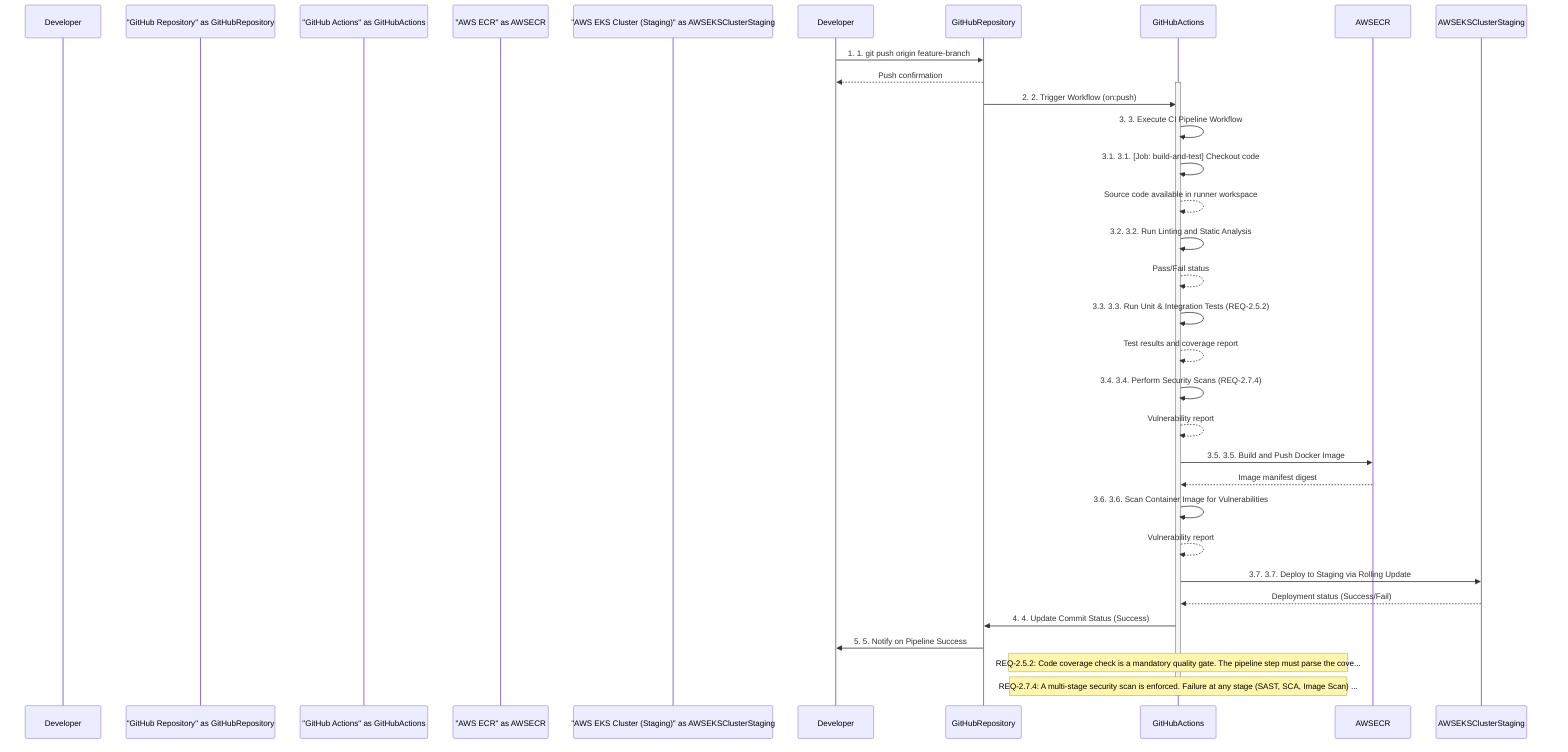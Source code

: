 sequenceDiagram
    participant "Developer" as Developer
    participant "GitHub Repository" as GitHubRepository
    participant "GitHub Actions" as GitHubActions
    participant "AWS ECR" as AWSECR
    participant "AWS EKS Cluster (Staging)" as AWSEKSClusterStaging

    Developer->>GitHubRepository: 1. 1. git push origin feature-branch
    GitHubRepository-->>Developer: Push confirmation
    activate GitHubActions
    GitHubRepository->>GitHubActions: 2. 2. Trigger Workflow (on:push)
    GitHubActions->>GitHubActions: 3. 3. Execute CI Pipeline Workflow
    GitHubActions->>GitHubActions: 3.1. 3.1. [Job: build-and-test] Checkout code
    GitHubActions-->>GitHubActions: Source code available in runner workspace
    GitHubActions->>GitHubActions: 3.2. 3.2. Run Linting and Static Analysis
    GitHubActions-->>GitHubActions: Pass/Fail status
    GitHubActions->>GitHubActions: 3.3. 3.3. Run Unit & Integration Tests (REQ-2.5.2)
    GitHubActions-->>GitHubActions: Test results and coverage report
    GitHubActions->>GitHubActions: 3.4. 3.4. Perform Security Scans (REQ-2.7.4)
    GitHubActions-->>GitHubActions: Vulnerability report
    GitHubActions->>AWSECR: 3.5. 3.5. Build and Push Docker Image
    AWSECR-->>GitHubActions: Image manifest digest
    GitHubActions->>GitHubActions: 3.6. 3.6. Scan Container Image for Vulnerabilities
    GitHubActions-->>GitHubActions: Vulnerability report
    GitHubActions->>AWSEKSClusterStaging: 3.7. 3.7. Deploy to Staging via Rolling Update
    AWSEKSClusterStaging-->>GitHubActions: Deployment status (Success/Fail)
    GitHubActions->>GitHubRepository: 4. 4. Update Commit Status (Success)
    GitHubRepository->>Developer: 5. 5. Notify on Pipeline Success

    note over GitHubActions: REQ-2.5.2: Code coverage check is a mandatory quality gate. The pipeline step must parse the cove...
    note over GitHubActions: REQ-2.7.4: A multi-stage security scan is enforced. Failure at any stage (SAST, SCA, Image Scan) ...

    deactivate GitHubActions